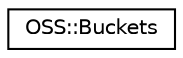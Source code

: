 digraph "类继承关系图"
{
  edge [fontname="Helvetica",fontsize="10",labelfontname="Helvetica",labelfontsize="10"];
  node [fontname="Helvetica",fontsize="10",shape=record];
  rankdir="LR";
  Node1 [label="OSS::Buckets",height=0.2,width=0.4,color="black", fillcolor="white", style="filled",URL="$class_o_s_s_1_1_buckets.html"];
}
